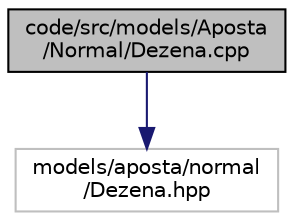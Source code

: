 digraph "code/src/models/Aposta/Normal/Dezena.cpp"
{
 // LATEX_PDF_SIZE
  edge [fontname="Helvetica",fontsize="10",labelfontname="Helvetica",labelfontsize="10"];
  node [fontname="Helvetica",fontsize="10",shape=record];
  Node1 [label="code/src/models/Aposta\l/Normal/Dezena.cpp",height=0.2,width=0.4,color="black", fillcolor="grey75", style="filled", fontcolor="black",tooltip=" "];
  Node1 -> Node2 [color="midnightblue",fontsize="10",style="solid",fontname="Helvetica"];
  Node2 [label="models/aposta/normal\l/Dezena.hpp",height=0.2,width=0.4,color="grey75", fillcolor="white", style="filled",tooltip=" "];
}
